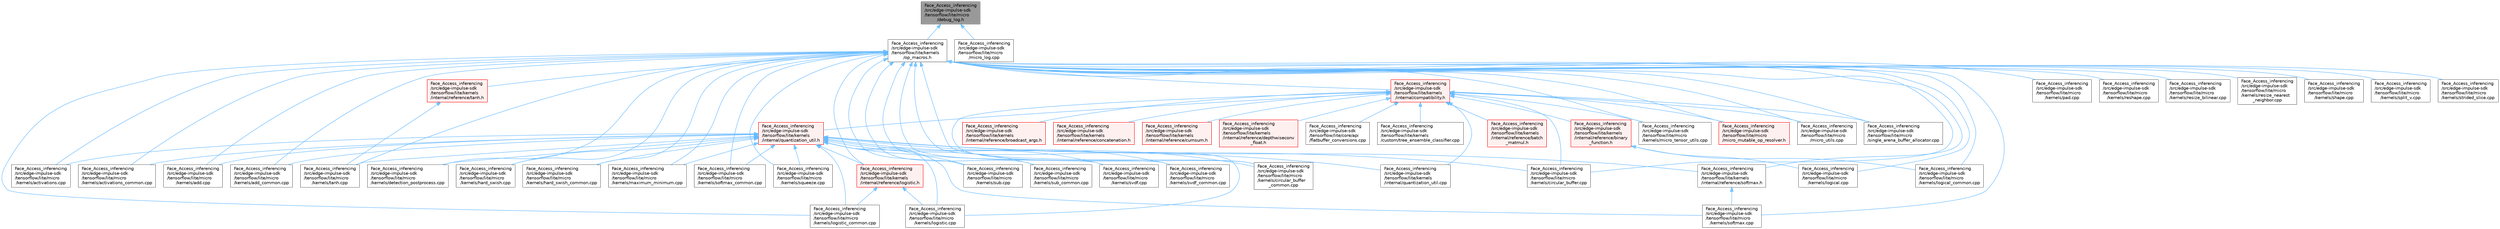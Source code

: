 digraph "Face_Access_inferencing/src/edge-impulse-sdk/tensorflow/lite/micro/debug_log.h"
{
 // LATEX_PDF_SIZE
  bgcolor="transparent";
  edge [fontname=Helvetica,fontsize=10,labelfontname=Helvetica,labelfontsize=10];
  node [fontname=Helvetica,fontsize=10,shape=box,height=0.2,width=0.4];
  Node1 [id="Node000001",label="Face_Access_inferencing\l/src/edge-impulse-sdk\l/tensorflow/lite/micro\l/debug_log.h",height=0.2,width=0.4,color="gray40", fillcolor="grey60", style="filled", fontcolor="black",tooltip=" "];
  Node1 -> Node2 [id="edge1_Node000001_Node000002",dir="back",color="steelblue1",style="solid",tooltip=" "];
  Node2 [id="Node000002",label="Face_Access_inferencing\l/src/edge-impulse-sdk\l/tensorflow/lite/kernels\l/op_macros.h",height=0.2,width=0.4,color="grey40", fillcolor="white", style="filled",URL="$_face___access__inferencing_2src_2edge-impulse-sdk_2tensorflow_2lite_2kernels_2op__macros_8h.html",tooltip=" "];
  Node2 -> Node3 [id="edge2_Node000002_Node000003",dir="back",color="steelblue1",style="solid",tooltip=" "];
  Node3 [id="Node000003",label="Face_Access_inferencing\l/src/edge-impulse-sdk\l/tensorflow/lite/kernels\l/internal/compatibility.h",height=0.2,width=0.4,color="red", fillcolor="#FFF0F0", style="filled",URL="$_face___access__inferencing_2src_2edge-impulse-sdk_2tensorflow_2lite_2kernels_2internal_2compatibility_8h.html",tooltip=" "];
  Node3 -> Node4 [id="edge3_Node000003_Node000004",dir="back",color="steelblue1",style="solid",tooltip=" "];
  Node4 [id="Node000004",label="Face_Access_inferencing\l/src/edge-impulse-sdk\l/tensorflow/lite/core/api\l/flatbuffer_conversions.cpp",height=0.2,width=0.4,color="grey40", fillcolor="white", style="filled",URL="$_face___access__inferencing_2src_2edge-impulse-sdk_2tensorflow_2lite_2core_2api_2flatbuffer__conversions_8cpp.html",tooltip=" "];
  Node3 -> Node5 [id="edge4_Node000003_Node000005",dir="back",color="steelblue1",style="solid",tooltip=" "];
  Node5 [id="Node000005",label="Face_Access_inferencing\l/src/edge-impulse-sdk\l/tensorflow/lite/kernels\l/custom/tree_ensemble_classifier.cpp",height=0.2,width=0.4,color="grey40", fillcolor="white", style="filled",URL="$kernels_2custom_2tree__ensemble__classifier_8cpp.html",tooltip=" "];
  Node3 -> Node6 [id="edge5_Node000003_Node000006",dir="back",color="steelblue1",style="solid",tooltip=" "];
  Node6 [id="Node000006",label="Face_Access_inferencing\l/src/edge-impulse-sdk\l/tensorflow/lite/kernels\l/internal/quantization_util.cpp",height=0.2,width=0.4,color="grey40", fillcolor="white", style="filled",URL="$_face___access__inferencing_2src_2edge-impulse-sdk_2tensorflow_2lite_2kernels_2internal_2quantization__util_8cpp.html",tooltip=" "];
  Node3 -> Node7 [id="edge6_Node000003_Node000007",dir="back",color="steelblue1",style="solid",tooltip=" "];
  Node7 [id="Node000007",label="Face_Access_inferencing\l/src/edge-impulse-sdk\l/tensorflow/lite/kernels\l/internal/quantization_util.h",height=0.2,width=0.4,color="red", fillcolor="#FFF0F0", style="filled",URL="$_face___access__inferencing_2src_2edge-impulse-sdk_2tensorflow_2lite_2kernels_2internal_2quantization__util_8h.html",tooltip=" "];
  Node7 -> Node6 [id="edge7_Node000007_Node000006",dir="back",color="steelblue1",style="solid",tooltip=" "];
  Node7 -> Node13 [id="edge8_Node000007_Node000013",dir="back",color="steelblue1",style="solid",tooltip=" "];
  Node13 [id="Node000013",label="Face_Access_inferencing\l/src/edge-impulse-sdk\l/tensorflow/lite/kernels\l/internal/reference/logistic.h",height=0.2,width=0.4,color="red", fillcolor="#FFF0F0", style="filled",URL="$_face___access__inferencing_2src_2edge-impulse-sdk_2tensorflow_2lite_2kernels_2internal_2reference_2logistic_8h.html",tooltip=" "];
  Node13 -> Node14 [id="edge9_Node000013_Node000014",dir="back",color="steelblue1",style="solid",tooltip=" "];
  Node14 [id="Node000014",label="Face_Access_inferencing\l/src/edge-impulse-sdk\l/tensorflow/lite/micro\l/kernels/logistic.cpp",height=0.2,width=0.4,color="grey40", fillcolor="white", style="filled",URL="$_face___access__inferencing_2src_2edge-impulse-sdk_2tensorflow_2lite_2micro_2kernels_2logistic_8cpp.html",tooltip=" "];
  Node13 -> Node15 [id="edge10_Node000013_Node000015",dir="back",color="steelblue1",style="solid",tooltip=" "];
  Node15 [id="Node000015",label="Face_Access_inferencing\l/src/edge-impulse-sdk\l/tensorflow/lite/micro\l/kernels/logistic_common.cpp",height=0.2,width=0.4,color="grey40", fillcolor="white", style="filled",URL="$_face___access__inferencing_2src_2edge-impulse-sdk_2tensorflow_2lite_2micro_2kernels_2logistic__common_8cpp.html",tooltip=" "];
  Node7 -> Node71 [id="edge11_Node000007_Node000071",dir="back",color="steelblue1",style="solid",tooltip=" "];
  Node71 [id="Node000071",label="Face_Access_inferencing\l/src/edge-impulse-sdk\l/tensorflow/lite/kernels\l/internal/reference/softmax.h",height=0.2,width=0.4,color="grey40", fillcolor="white", style="filled",URL="$_face___access__inferencing_2src_2edge-impulse-sdk_2tensorflow_2lite_2kernels_2internal_2reference_2softmax_8h.html",tooltip=" "];
  Node71 -> Node72 [id="edge12_Node000071_Node000072",dir="back",color="steelblue1",style="solid",tooltip=" "];
  Node72 [id="Node000072",label="Face_Access_inferencing\l/src/edge-impulse-sdk\l/tensorflow/lite/micro\l/kernels/softmax.cpp",height=0.2,width=0.4,color="grey40", fillcolor="white", style="filled",URL="$_face___access__inferencing_2src_2edge-impulse-sdk_2tensorflow_2lite_2micro_2kernels_2softmax_8cpp.html",tooltip=" "];
  Node7 -> Node74 [id="edge13_Node000007_Node000074",dir="back",color="steelblue1",style="solid",tooltip=" "];
  Node74 [id="Node000074",label="Face_Access_inferencing\l/src/edge-impulse-sdk\l/tensorflow/lite/micro\l/kernels/activations.cpp",height=0.2,width=0.4,color="grey40", fillcolor="white", style="filled",URL="$_face___access__inferencing_2src_2edge-impulse-sdk_2tensorflow_2lite_2micro_2kernels_2activations_8cpp.html",tooltip=" "];
  Node7 -> Node75 [id="edge14_Node000007_Node000075",dir="back",color="steelblue1",style="solid",tooltip=" "];
  Node75 [id="Node000075",label="Face_Access_inferencing\l/src/edge-impulse-sdk\l/tensorflow/lite/micro\l/kernels/activations_common.cpp",height=0.2,width=0.4,color="grey40", fillcolor="white", style="filled",URL="$_face___access__inferencing_2src_2edge-impulse-sdk_2tensorflow_2lite_2micro_2kernels_2activations__common_8cpp.html",tooltip=" "];
  Node7 -> Node76 [id="edge15_Node000007_Node000076",dir="back",color="steelblue1",style="solid",tooltip=" "];
  Node76 [id="Node000076",label="Face_Access_inferencing\l/src/edge-impulse-sdk\l/tensorflow/lite/micro\l/kernels/add.cpp",height=0.2,width=0.4,color="grey40", fillcolor="white", style="filled",URL="$_face___access__inferencing_2src_2edge-impulse-sdk_2tensorflow_2lite_2micro_2kernels_2add_8cpp.html",tooltip=" "];
  Node7 -> Node77 [id="edge16_Node000007_Node000077",dir="back",color="steelblue1",style="solid",tooltip=" "];
  Node77 [id="Node000077",label="Face_Access_inferencing\l/src/edge-impulse-sdk\l/tensorflow/lite/micro\l/kernels/add_common.cpp",height=0.2,width=0.4,color="grey40", fillcolor="white", style="filled",URL="$_face___access__inferencing_2src_2edge-impulse-sdk_2tensorflow_2lite_2micro_2kernels_2add__common_8cpp.html",tooltip=" "];
  Node7 -> Node80 [id="edge17_Node000007_Node000080",dir="back",color="steelblue1",style="solid",tooltip=" "];
  Node80 [id="Node000080",label="Face_Access_inferencing\l/src/edge-impulse-sdk\l/tensorflow/lite/micro\l/kernels/circular_buffer.cpp",height=0.2,width=0.4,color="grey40", fillcolor="white", style="filled",URL="$_face___access__inferencing_2src_2edge-impulse-sdk_2tensorflow_2lite_2micro_2kernels_2circular__buffer_8cpp.html",tooltip=" "];
  Node7 -> Node81 [id="edge18_Node000007_Node000081",dir="back",color="steelblue1",style="solid",tooltip=" "];
  Node81 [id="Node000081",label="Face_Access_inferencing\l/src/edge-impulse-sdk\l/tensorflow/lite/micro\l/kernels/circular_buffer\l_common.cpp",height=0.2,width=0.4,color="grey40", fillcolor="white", style="filled",URL="$_face___access__inferencing_2src_2edge-impulse-sdk_2tensorflow_2lite_2micro_2kernels_2circular__buffer__common_8cpp.html",tooltip=" "];
  Node7 -> Node87 [id="edge19_Node000007_Node000087",dir="back",color="steelblue1",style="solid",tooltip=" "];
  Node87 [id="Node000087",label="Face_Access_inferencing\l/src/edge-impulse-sdk\l/tensorflow/lite/micro\l/kernels/detection_postprocess.cpp",height=0.2,width=0.4,color="grey40", fillcolor="white", style="filled",URL="$_face___access__inferencing_2src_2edge-impulse-sdk_2tensorflow_2lite_2micro_2kernels_2detection__postprocess_8cpp.html",tooltip=" "];
  Node7 -> Node91 [id="edge20_Node000007_Node000091",dir="back",color="steelblue1",style="solid",tooltip=" "];
  Node91 [id="Node000091",label="Face_Access_inferencing\l/src/edge-impulse-sdk\l/tensorflow/lite/micro\l/kernels/hard_swish.cpp",height=0.2,width=0.4,color="grey40", fillcolor="white", style="filled",URL="$_face___access__inferencing_2src_2edge-impulse-sdk_2tensorflow_2lite_2micro_2kernels_2hard__swish_8cpp.html",tooltip=" "];
  Node7 -> Node92 [id="edge21_Node000007_Node000092",dir="back",color="steelblue1",style="solid",tooltip=" "];
  Node92 [id="Node000092",label="Face_Access_inferencing\l/src/edge-impulse-sdk\l/tensorflow/lite/micro\l/kernels/hard_swish_common.cpp",height=0.2,width=0.4,color="grey40", fillcolor="white", style="filled",URL="$_face___access__inferencing_2src_2edge-impulse-sdk_2tensorflow_2lite_2micro_2kernels_2hard__swish__common_8cpp.html",tooltip=" "];
  Node7 -> Node14 [id="edge22_Node000007_Node000014",dir="back",color="steelblue1",style="solid",tooltip=" "];
  Node7 -> Node15 [id="edge23_Node000007_Node000015",dir="back",color="steelblue1",style="solid",tooltip=" "];
  Node7 -> Node96 [id="edge24_Node000007_Node000096",dir="back",color="steelblue1",style="solid",tooltip=" "];
  Node96 [id="Node000096",label="Face_Access_inferencing\l/src/edge-impulse-sdk\l/tensorflow/lite/micro\l/kernels/maximum_minimum.cpp",height=0.2,width=0.4,color="grey40", fillcolor="white", style="filled",URL="$_face___access__inferencing_2src_2edge-impulse-sdk_2tensorflow_2lite_2micro_2kernels_2maximum__minimum_8cpp.html",tooltip=" "];
  Node7 -> Node72 [id="edge25_Node000007_Node000072",dir="back",color="steelblue1",style="solid",tooltip=" "];
  Node7 -> Node103 [id="edge26_Node000007_Node000103",dir="back",color="steelblue1",style="solid",tooltip=" "];
  Node103 [id="Node000103",label="Face_Access_inferencing\l/src/edge-impulse-sdk\l/tensorflow/lite/micro\l/kernels/softmax_common.cpp",height=0.2,width=0.4,color="grey40", fillcolor="white", style="filled",URL="$_face___access__inferencing_2src_2edge-impulse-sdk_2tensorflow_2lite_2micro_2kernels_2softmax__common_8cpp.html",tooltip=" "];
  Node7 -> Node105 [id="edge27_Node000007_Node000105",dir="back",color="steelblue1",style="solid",tooltip=" "];
  Node105 [id="Node000105",label="Face_Access_inferencing\l/src/edge-impulse-sdk\l/tensorflow/lite/micro\l/kernels/squeeze.cpp",height=0.2,width=0.4,color="grey40", fillcolor="white", style="filled",URL="$_face___access__inferencing_2src_2edge-impulse-sdk_2tensorflow_2lite_2micro_2kernels_2squeeze_8cpp.html",tooltip=" "];
  Node7 -> Node106 [id="edge28_Node000007_Node000106",dir="back",color="steelblue1",style="solid",tooltip=" "];
  Node106 [id="Node000106",label="Face_Access_inferencing\l/src/edge-impulse-sdk\l/tensorflow/lite/micro\l/kernels/sub.cpp",height=0.2,width=0.4,color="grey40", fillcolor="white", style="filled",URL="$_face___access__inferencing_2src_2edge-impulse-sdk_2tensorflow_2lite_2micro_2kernels_2sub_8cpp.html",tooltip=" "];
  Node7 -> Node107 [id="edge29_Node000007_Node000107",dir="back",color="steelblue1",style="solid",tooltip=" "];
  Node107 [id="Node000107",label="Face_Access_inferencing\l/src/edge-impulse-sdk\l/tensorflow/lite/micro\l/kernels/sub_common.cpp",height=0.2,width=0.4,color="grey40", fillcolor="white", style="filled",URL="$_face___access__inferencing_2src_2edge-impulse-sdk_2tensorflow_2lite_2micro_2kernels_2sub__common_8cpp.html",tooltip=" "];
  Node7 -> Node108 [id="edge30_Node000007_Node000108",dir="back",color="steelblue1",style="solid",tooltip=" "];
  Node108 [id="Node000108",label="Face_Access_inferencing\l/src/edge-impulse-sdk\l/tensorflow/lite/micro\l/kernels/svdf.cpp",height=0.2,width=0.4,color="grey40", fillcolor="white", style="filled",URL="$_face___access__inferencing_2src_2edge-impulse-sdk_2tensorflow_2lite_2micro_2kernels_2svdf_8cpp.html",tooltip=" "];
  Node7 -> Node109 [id="edge31_Node000007_Node000109",dir="back",color="steelblue1",style="solid",tooltip=" "];
  Node109 [id="Node000109",label="Face_Access_inferencing\l/src/edge-impulse-sdk\l/tensorflow/lite/micro\l/kernels/svdf_common.cpp",height=0.2,width=0.4,color="grey40", fillcolor="white", style="filled",URL="$_face___access__inferencing_2src_2edge-impulse-sdk_2tensorflow_2lite_2micro_2kernels_2svdf__common_8cpp.html",tooltip=" "];
  Node7 -> Node110 [id="edge32_Node000007_Node000110",dir="back",color="steelblue1",style="solid",tooltip=" "];
  Node110 [id="Node000110",label="Face_Access_inferencing\l/src/edge-impulse-sdk\l/tensorflow/lite/micro\l/kernels/tanh.cpp",height=0.2,width=0.4,color="grey40", fillcolor="white", style="filled",URL="$_face___access__inferencing_2src_2edge-impulse-sdk_2tensorflow_2lite_2micro_2kernels_2tanh_8cpp.html",tooltip=" "];
  Node3 -> Node113 [id="edge33_Node000003_Node000113",dir="back",color="steelblue1",style="solid",tooltip=" "];
  Node113 [id="Node000113",label="Face_Access_inferencing\l/src/edge-impulse-sdk\l/tensorflow/lite/kernels\l/internal/reference/batch\l_matmul.h",height=0.2,width=0.4,color="red", fillcolor="#FFF0F0", style="filled",URL="$_face___access__inferencing_2src_2edge-impulse-sdk_2tensorflow_2lite_2kernels_2internal_2reference_2batch__matmul_8h.html",tooltip=" "];
  Node3 -> Node114 [id="edge34_Node000003_Node000114",dir="back",color="steelblue1",style="solid",tooltip=" "];
  Node114 [id="Node000114",label="Face_Access_inferencing\l/src/edge-impulse-sdk\l/tensorflow/lite/kernels\l/internal/reference/binary\l_function.h",height=0.2,width=0.4,color="red", fillcolor="#FFF0F0", style="filled",URL="$_face___access__inferencing_2src_2edge-impulse-sdk_2tensorflow_2lite_2kernels_2internal_2reference_2binary__function_8h.html",tooltip=" "];
  Node114 -> Node117 [id="edge35_Node000114_Node000117",dir="back",color="steelblue1",style="solid",tooltip=" "];
  Node117 [id="Node000117",label="Face_Access_inferencing\l/src/edge-impulse-sdk\l/tensorflow/lite/micro\l/kernels/logical.cpp",height=0.2,width=0.4,color="grey40", fillcolor="white", style="filled",URL="$_face___access__inferencing_2src_2edge-impulse-sdk_2tensorflow_2lite_2micro_2kernels_2logical_8cpp.html",tooltip=" "];
  Node114 -> Node118 [id="edge36_Node000114_Node000118",dir="back",color="steelblue1",style="solid",tooltip=" "];
  Node118 [id="Node000118",label="Face_Access_inferencing\l/src/edge-impulse-sdk\l/tensorflow/lite/micro\l/kernels/logical_common.cpp",height=0.2,width=0.4,color="grey40", fillcolor="white", style="filled",URL="$_face___access__inferencing_2src_2edge-impulse-sdk_2tensorflow_2lite_2micro_2kernels_2logical__common_8cpp.html",tooltip=" "];
  Node3 -> Node119 [id="edge37_Node000003_Node000119",dir="back",color="steelblue1",style="solid",tooltip=" "];
  Node119 [id="Node000119",label="Face_Access_inferencing\l/src/edge-impulse-sdk\l/tensorflow/lite/kernels\l/internal/reference/broadcast_args.h",height=0.2,width=0.4,color="red", fillcolor="#FFF0F0", style="filled",URL="$_face___access__inferencing_2src_2edge-impulse-sdk_2tensorflow_2lite_2kernels_2internal_2reference_2broadcast__args_8h.html",tooltip=" "];
  Node3 -> Node121 [id="edge38_Node000003_Node000121",dir="back",color="steelblue1",style="solid",tooltip=" "];
  Node121 [id="Node000121",label="Face_Access_inferencing\l/src/edge-impulse-sdk\l/tensorflow/lite/kernels\l/internal/reference/concatenation.h",height=0.2,width=0.4,color="red", fillcolor="#FFF0F0", style="filled",URL="$_face___access__inferencing_2src_2edge-impulse-sdk_2tensorflow_2lite_2kernels_2internal_2reference_2concatenation_8h.html",tooltip=" "];
  Node3 -> Node123 [id="edge39_Node000003_Node000123",dir="back",color="steelblue1",style="solid",tooltip=" "];
  Node123 [id="Node000123",label="Face_Access_inferencing\l/src/edge-impulse-sdk\l/tensorflow/lite/kernels\l/internal/reference/cumsum.h",height=0.2,width=0.4,color="red", fillcolor="#FFF0F0", style="filled",URL="$_face___access__inferencing_2src_2edge-impulse-sdk_2tensorflow_2lite_2kernels_2internal_2reference_2cumsum_8h.html",tooltip=" "];
  Node3 -> Node124 [id="edge40_Node000003_Node000124",dir="back",color="steelblue1",style="solid",tooltip=" "];
  Node124 [id="Node000124",label="Face_Access_inferencing\l/src/edge-impulse-sdk\l/tensorflow/lite/kernels\l/internal/reference/depthwiseconv\l_float.h",height=0.2,width=0.4,color="red", fillcolor="#FFF0F0", style="filled",URL="$_face___access__inferencing_2src_2edge-impulse-sdk_2tensorflow_2lite_2kernels_2internal_2reference_2depthwiseconv__float_8h.html",tooltip=" "];
  Node3 -> Node80 [id="edge41_Node000003_Node000080",dir="back",color="steelblue1",style="solid",tooltip=" "];
  Node3 -> Node81 [id="edge42_Node000003_Node000081",dir="back",color="steelblue1",style="solid",tooltip=" "];
  Node3 -> Node173 [id="edge43_Node000003_Node000173",dir="back",color="steelblue1",style="solid",tooltip=" "];
  Node173 [id="Node000173",label="Face_Access_inferencing\l/src/edge-impulse-sdk\l/tensorflow/lite/micro\l/kernels/micro_tensor_utils.cpp",height=0.2,width=0.4,color="grey40", fillcolor="white", style="filled",URL="$_face___access__inferencing_2src_2edge-impulse-sdk_2tensorflow_2lite_2micro_2kernels_2micro__tensor__utils_8cpp.html",tooltip=" "];
  Node3 -> Node21 [id="edge44_Node000003_Node000021",dir="back",color="steelblue1",style="solid",tooltip=" "];
  Node21 [id="Node000021",label="Face_Access_inferencing\l/src/edge-impulse-sdk\l/tensorflow/lite/micro\l/micro_mutable_op_resolver.h",height=0.2,width=0.4,color="red", fillcolor="#FFF0F0", style="filled",URL="$_face___access__inferencing_2src_2edge-impulse-sdk_2tensorflow_2lite_2micro_2micro__mutable__op__resolver_8h.html",tooltip=" "];
  Node3 -> Node259 [id="edge45_Node000003_Node000259",dir="back",color="steelblue1",style="solid",tooltip=" "];
  Node259 [id="Node000259",label="Face_Access_inferencing\l/src/edge-impulse-sdk\l/tensorflow/lite/micro\l/micro_utils.cpp",height=0.2,width=0.4,color="grey40", fillcolor="white", style="filled",URL="$_face___access__inferencing_2src_2edge-impulse-sdk_2tensorflow_2lite_2micro_2micro__utils_8cpp.html",tooltip=" "];
  Node3 -> Node263 [id="edge46_Node000003_Node000263",dir="back",color="steelblue1",style="solid",tooltip=" "];
  Node263 [id="Node000263",label="Face_Access_inferencing\l/src/edge-impulse-sdk\l/tensorflow/lite/micro\l/single_arena_buffer_allocator.cpp",height=0.2,width=0.4,color="grey40", fillcolor="white", style="filled",URL="$_face___access__inferencing_2src_2edge-impulse-sdk_2tensorflow_2lite_2micro_2single__arena__buffer__allocator_8cpp.html",tooltip=" "];
  Node2 -> Node13 [id="edge47_Node000002_Node000013",dir="back",color="steelblue1",style="solid",tooltip=" "];
  Node2 -> Node71 [id="edge48_Node000002_Node000071",dir="back",color="steelblue1",style="solid",tooltip=" "];
  Node2 -> Node171 [id="edge49_Node000002_Node000171",dir="back",color="steelblue1",style="solid",tooltip=" "];
  Node171 [id="Node000171",label="Face_Access_inferencing\l/src/edge-impulse-sdk\l/tensorflow/lite/kernels\l/internal/reference/tanh.h",height=0.2,width=0.4,color="red", fillcolor="#FFF0F0", style="filled",URL="$_face___access__inferencing_2src_2edge-impulse-sdk_2tensorflow_2lite_2kernels_2internal_2reference_2tanh_8h.html",tooltip=" "];
  Node171 -> Node110 [id="edge50_Node000171_Node000110",dir="back",color="steelblue1",style="solid",tooltip=" "];
  Node2 -> Node74 [id="edge51_Node000002_Node000074",dir="back",color="steelblue1",style="solid",tooltip=" "];
  Node2 -> Node75 [id="edge52_Node000002_Node000075",dir="back",color="steelblue1",style="solid",tooltip=" "];
  Node2 -> Node76 [id="edge53_Node000002_Node000076",dir="back",color="steelblue1",style="solid",tooltip=" "];
  Node2 -> Node77 [id="edge54_Node000002_Node000077",dir="back",color="steelblue1",style="solid",tooltip=" "];
  Node2 -> Node80 [id="edge55_Node000002_Node000080",dir="back",color="steelblue1",style="solid",tooltip=" "];
  Node2 -> Node81 [id="edge56_Node000002_Node000081",dir="back",color="steelblue1",style="solid",tooltip=" "];
  Node2 -> Node87 [id="edge57_Node000002_Node000087",dir="back",color="steelblue1",style="solid",tooltip=" "];
  Node2 -> Node91 [id="edge58_Node000002_Node000091",dir="back",color="steelblue1",style="solid",tooltip=" "];
  Node2 -> Node92 [id="edge59_Node000002_Node000092",dir="back",color="steelblue1",style="solid",tooltip=" "];
  Node2 -> Node117 [id="edge60_Node000002_Node000117",dir="back",color="steelblue1",style="solid",tooltip=" "];
  Node2 -> Node118 [id="edge61_Node000002_Node000118",dir="back",color="steelblue1",style="solid",tooltip=" "];
  Node2 -> Node14 [id="edge62_Node000002_Node000014",dir="back",color="steelblue1",style="solid",tooltip=" "];
  Node2 -> Node15 [id="edge63_Node000002_Node000015",dir="back",color="steelblue1",style="solid",tooltip=" "];
  Node2 -> Node96 [id="edge64_Node000002_Node000096",dir="back",color="steelblue1",style="solid",tooltip=" "];
  Node2 -> Node173 [id="edge65_Node000002_Node000173",dir="back",color="steelblue1",style="solid",tooltip=" "];
  Node2 -> Node177 [id="edge66_Node000002_Node000177",dir="back",color="steelblue1",style="solid",tooltip=" "];
  Node177 [id="Node000177",label="Face_Access_inferencing\l/src/edge-impulse-sdk\l/tensorflow/lite/micro\l/kernels/pad.cpp",height=0.2,width=0.4,color="grey40", fillcolor="white", style="filled",URL="$_face___access__inferencing_2src_2edge-impulse-sdk_2tensorflow_2lite_2micro_2kernels_2pad_8cpp.html",tooltip=" "];
  Node2 -> Node225 [id="edge67_Node000002_Node000225",dir="back",color="steelblue1",style="solid",tooltip=" "];
  Node225 [id="Node000225",label="Face_Access_inferencing\l/src/edge-impulse-sdk\l/tensorflow/lite/micro\l/kernels/reshape.cpp",height=0.2,width=0.4,color="grey40", fillcolor="white", style="filled",URL="$_face___access__inferencing_2src_2edge-impulse-sdk_2tensorflow_2lite_2micro_2kernels_2reshape_8cpp.html",tooltip=" "];
  Node2 -> Node198 [id="edge68_Node000002_Node000198",dir="back",color="steelblue1",style="solid",tooltip=" "];
  Node198 [id="Node000198",label="Face_Access_inferencing\l/src/edge-impulse-sdk\l/tensorflow/lite/micro\l/kernels/resize_bilinear.cpp",height=0.2,width=0.4,color="grey40", fillcolor="white", style="filled",URL="$_face___access__inferencing_2src_2edge-impulse-sdk_2tensorflow_2lite_2micro_2kernels_2resize__bilinear_8cpp.html",tooltip=" "];
  Node2 -> Node200 [id="edge69_Node000002_Node000200",dir="back",color="steelblue1",style="solid",tooltip=" "];
  Node200 [id="Node000200",label="Face_Access_inferencing\l/src/edge-impulse-sdk\l/tensorflow/lite/micro\l/kernels/resize_nearest\l_neighbor.cpp",height=0.2,width=0.4,color="grey40", fillcolor="white", style="filled",URL="$_face___access__inferencing_2src_2edge-impulse-sdk_2tensorflow_2lite_2micro_2kernels_2resize__nearest__neighbor_8cpp.html",tooltip=" "];
  Node2 -> Node227 [id="edge70_Node000002_Node000227",dir="back",color="steelblue1",style="solid",tooltip=" "];
  Node227 [id="Node000227",label="Face_Access_inferencing\l/src/edge-impulse-sdk\l/tensorflow/lite/micro\l/kernels/shape.cpp",height=0.2,width=0.4,color="grey40", fillcolor="white", style="filled",URL="$_face___access__inferencing_2src_2edge-impulse-sdk_2tensorflow_2lite_2micro_2kernels_2shape_8cpp.html",tooltip=" "];
  Node2 -> Node72 [id="edge71_Node000002_Node000072",dir="back",color="steelblue1",style="solid",tooltip=" "];
  Node2 -> Node103 [id="edge72_Node000002_Node000103",dir="back",color="steelblue1",style="solid",tooltip=" "];
  Node2 -> Node229 [id="edge73_Node000002_Node000229",dir="back",color="steelblue1",style="solid",tooltip=" "];
  Node229 [id="Node000229",label="Face_Access_inferencing\l/src/edge-impulse-sdk\l/tensorflow/lite/micro\l/kernels/split_v.cpp",height=0.2,width=0.4,color="grey40", fillcolor="white", style="filled",URL="$_face___access__inferencing_2src_2edge-impulse-sdk_2tensorflow_2lite_2micro_2kernels_2split__v_8cpp.html",tooltip=" "];
  Node2 -> Node105 [id="edge74_Node000002_Node000105",dir="back",color="steelblue1",style="solid",tooltip=" "];
  Node2 -> Node130 [id="edge75_Node000002_Node000130",dir="back",color="steelblue1",style="solid",tooltip=" "];
  Node130 [id="Node000130",label="Face_Access_inferencing\l/src/edge-impulse-sdk\l/tensorflow/lite/micro\l/kernels/strided_slice.cpp",height=0.2,width=0.4,color="grey40", fillcolor="white", style="filled",URL="$_face___access__inferencing_2src_2edge-impulse-sdk_2tensorflow_2lite_2micro_2kernels_2strided__slice_8cpp.html",tooltip=" "];
  Node2 -> Node106 [id="edge76_Node000002_Node000106",dir="back",color="steelblue1",style="solid",tooltip=" "];
  Node2 -> Node107 [id="edge77_Node000002_Node000107",dir="back",color="steelblue1",style="solid",tooltip=" "];
  Node2 -> Node108 [id="edge78_Node000002_Node000108",dir="back",color="steelblue1",style="solid",tooltip=" "];
  Node2 -> Node109 [id="edge79_Node000002_Node000109",dir="back",color="steelblue1",style="solid",tooltip=" "];
  Node2 -> Node110 [id="edge80_Node000002_Node000110",dir="back",color="steelblue1",style="solid",tooltip=" "];
  Node2 -> Node21 [id="edge81_Node000002_Node000021",dir="back",color="steelblue1",style="solid",tooltip=" "];
  Node2 -> Node259 [id="edge82_Node000002_Node000259",dir="back",color="steelblue1",style="solid",tooltip=" "];
  Node2 -> Node263 [id="edge83_Node000002_Node000263",dir="back",color="steelblue1",style="solid",tooltip=" "];
  Node1 -> Node264 [id="edge84_Node000001_Node000264",dir="back",color="steelblue1",style="solid",tooltip=" "];
  Node264 [id="Node000264",label="Face_Access_inferencing\l/src/edge-impulse-sdk\l/tensorflow/lite/micro\l/micro_log.cpp",height=0.2,width=0.4,color="grey40", fillcolor="white", style="filled",URL="$_face___access__inferencing_2src_2edge-impulse-sdk_2tensorflow_2lite_2micro_2micro__log_8cpp.html",tooltip=" "];
}
